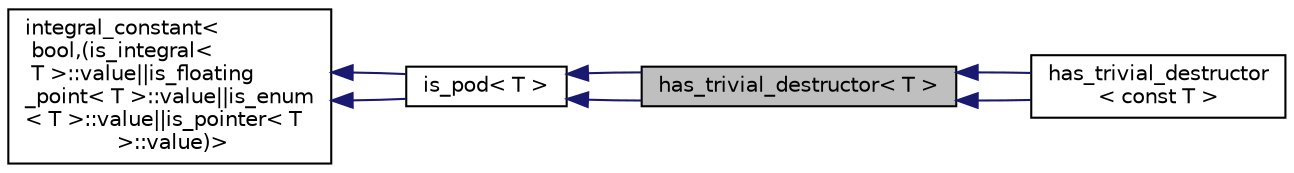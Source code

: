digraph "has_trivial_destructor&lt; T &gt;"
{
  edge [fontname="Helvetica",fontsize="10",labelfontname="Helvetica",labelfontsize="10"];
  node [fontname="Helvetica",fontsize="10",shape=record];
  rankdir="LR";
  Node1 [label="has_trivial_destructor\< T \>",height=0.2,width=0.4,color="black", fillcolor="grey75", style="filled", fontcolor="black"];
  Node2 -> Node1 [dir="back",color="midnightblue",fontsize="10",style="solid",fontname="Helvetica"];
  Node2 [label="is_pod\< T \>",height=0.2,width=0.4,color="black", fillcolor="white", style="filled",URL="$structis__pod.html"];
  Node3 -> Node2 [dir="back",color="midnightblue",fontsize="10",style="solid",fontname="Helvetica"];
  Node3 [label="integral_constant\<\l bool,(is_integral\<\l T \>::value\|\|is_floating\l_point\< T \>::value\|\|is_enum\l\< T \>::value\|\|is_pointer\< T\l \>::value)\>",height=0.2,width=0.4,color="black", fillcolor="white", style="filled",URL="$structintegral__constant.html"];
  Node3 -> Node2 [dir="back",color="midnightblue",fontsize="10",style="solid",fontname="Helvetica"];
  Node2 -> Node1 [dir="back",color="midnightblue",fontsize="10",style="solid",fontname="Helvetica"];
  Node1 -> Node4 [dir="back",color="midnightblue",fontsize="10",style="solid",fontname="Helvetica"];
  Node4 [label="has_trivial_destructor\l\< const T \>",height=0.2,width=0.4,color="black", fillcolor="white", style="filled",URL="$structhas__trivial__destructor_3_01const_01T_01_4.html"];
  Node1 -> Node4 [dir="back",color="midnightblue",fontsize="10",style="solid",fontname="Helvetica"];
}
